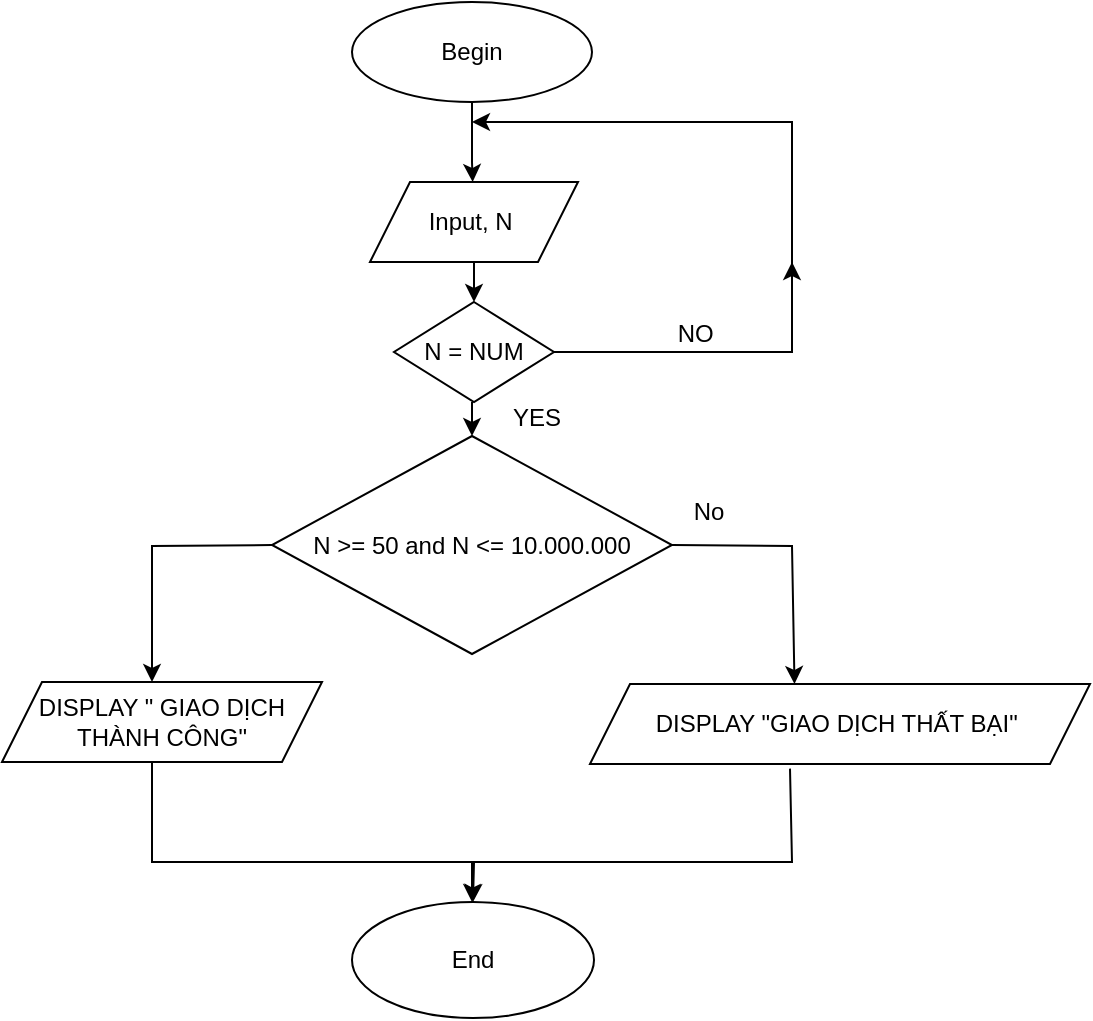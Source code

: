 <mxfile version="16.6.5" type="device"><diagram id="C5RBs43oDa-KdzZeNtuy" name="Page-1"><mxGraphModel dx="781" dy="502" grid="1" gridSize="10" guides="1" tooltips="1" connect="1" arrows="1" fold="1" page="1" pageScale="1" pageWidth="827" pageHeight="1169" math="0" shadow="0"><root><mxCell id="WIyWlLk6GJQsqaUBKTNV-0"/><mxCell id="WIyWlLk6GJQsqaUBKTNV-1" parent="WIyWlLk6GJQsqaUBKTNV-0"/><mxCell id="aZWTh5sb5qi0iU4DnKCR-0" value="Begin" style="ellipse;whiteSpace=wrap;html=1;" vertex="1" parent="WIyWlLk6GJQsqaUBKTNV-1"><mxGeometry x="260" y="230" width="120" height="50" as="geometry"/></mxCell><mxCell id="aZWTh5sb5qi0iU4DnKCR-5" value="N &amp;gt;= 50 and N &amp;lt;= 10.000.000" style="rhombus;whiteSpace=wrap;html=1;" vertex="1" parent="WIyWlLk6GJQsqaUBKTNV-1"><mxGeometry x="220" y="447" width="200" height="109" as="geometry"/></mxCell><mxCell id="aZWTh5sb5qi0iU4DnKCR-7" value="DISPLAY &quot; GIAO DỊCH THÀNH CÔNG&quot;" style="shape=parallelogram;perimeter=parallelogramPerimeter;whiteSpace=wrap;html=1;fixedSize=1;" vertex="1" parent="WIyWlLk6GJQsqaUBKTNV-1"><mxGeometry x="85" y="570" width="160" height="40" as="geometry"/></mxCell><mxCell id="aZWTh5sb5qi0iU4DnKCR-8" value="DISPLAY &quot;GIAO DỊCH THẤT BẠI&quot;&amp;nbsp;" style="shape=parallelogram;perimeter=parallelogramPerimeter;whiteSpace=wrap;html=1;fixedSize=1;" vertex="1" parent="WIyWlLk6GJQsqaUBKTNV-1"><mxGeometry x="379" y="571" width="250" height="40" as="geometry"/></mxCell><mxCell id="aZWTh5sb5qi0iU4DnKCR-11" value="" style="endArrow=classic;html=1;rounded=0;exitX=0.5;exitY=1;exitDx=0;exitDy=0;" edge="1" parent="WIyWlLk6GJQsqaUBKTNV-1" source="aZWTh5sb5qi0iU4DnKCR-0" target="aZWTh5sb5qi0iU4DnKCR-1"><mxGeometry width="50" height="50" relative="1" as="geometry"><mxPoint x="310" y="340" as="sourcePoint"/><mxPoint x="360" y="290" as="targetPoint"/><Array as="points"><mxPoint x="320" y="310"/></Array></mxGeometry></mxCell><mxCell id="aZWTh5sb5qi0iU4DnKCR-1" value="Input, N&amp;nbsp;" style="shape=parallelogram;perimeter=parallelogramPerimeter;whiteSpace=wrap;html=1;fixedSize=1;" vertex="1" parent="WIyWlLk6GJQsqaUBKTNV-1"><mxGeometry x="269" y="320" width="104" height="40" as="geometry"/></mxCell><mxCell id="aZWTh5sb5qi0iU4DnKCR-27" value="No" style="text;html=1;align=center;verticalAlign=middle;resizable=0;points=[];autosize=1;strokeColor=none;fillColor=none;" vertex="1" parent="WIyWlLk6GJQsqaUBKTNV-1"><mxGeometry x="423" y="475" width="30" height="20" as="geometry"/></mxCell><mxCell id="aZWTh5sb5qi0iU4DnKCR-10" value="End" style="ellipse;whiteSpace=wrap;html=1;" vertex="1" parent="WIyWlLk6GJQsqaUBKTNV-1"><mxGeometry x="260" y="680" width="121" height="58" as="geometry"/></mxCell><mxCell id="aZWTh5sb5qi0iU4DnKCR-33" value="N = NUM" style="rhombus;whiteSpace=wrap;html=1;" vertex="1" parent="WIyWlLk6GJQsqaUBKTNV-1"><mxGeometry x="281" y="380" width="80" height="50" as="geometry"/></mxCell><mxCell id="aZWTh5sb5qi0iU4DnKCR-35" value="" style="endArrow=classic;html=1;rounded=0;entryX=0.5;entryY=0;entryDx=0;entryDy=0;exitX=0.5;exitY=1;exitDx=0;exitDy=0;" edge="1" parent="WIyWlLk6GJQsqaUBKTNV-1" source="aZWTh5sb5qi0iU4DnKCR-1" target="aZWTh5sb5qi0iU4DnKCR-33"><mxGeometry width="50" height="50" relative="1" as="geometry"><mxPoint x="300" y="500" as="sourcePoint"/><mxPoint x="350" y="450" as="targetPoint"/></mxGeometry></mxCell><mxCell id="aZWTh5sb5qi0iU4DnKCR-36" value="" style="endArrow=classic;html=1;rounded=0;entryX=0.5;entryY=0;entryDx=0;entryDy=0;" edge="1" parent="WIyWlLk6GJQsqaUBKTNV-1" target="aZWTh5sb5qi0iU4DnKCR-5"><mxGeometry width="50" height="50" relative="1" as="geometry"><mxPoint x="320" y="430" as="sourcePoint"/><mxPoint x="370" y="380" as="targetPoint"/></mxGeometry></mxCell><mxCell id="aZWTh5sb5qi0iU4DnKCR-37" value="" style="endArrow=classic;html=1;rounded=0;exitX=1;exitY=0.5;exitDx=0;exitDy=0;" edge="1" parent="WIyWlLk6GJQsqaUBKTNV-1" source="aZWTh5sb5qi0iU4DnKCR-33"><mxGeometry width="50" height="50" relative="1" as="geometry"><mxPoint x="380" y="450" as="sourcePoint"/><mxPoint x="480" y="360" as="targetPoint"/><Array as="points"><mxPoint x="480" y="405"/></Array></mxGeometry></mxCell><mxCell id="aZWTh5sb5qi0iU4DnKCR-39" value="" style="endArrow=classic;html=1;rounded=0;" edge="1" parent="WIyWlLk6GJQsqaUBKTNV-1"><mxGeometry width="50" height="50" relative="1" as="geometry"><mxPoint x="480" y="370" as="sourcePoint"/><mxPoint x="320" y="290" as="targetPoint"/><Array as="points"><mxPoint x="480" y="290"/></Array></mxGeometry></mxCell><mxCell id="aZWTh5sb5qi0iU4DnKCR-40" value="NO&amp;nbsp;&lt;br&gt;" style="text;html=1;align=center;verticalAlign=middle;resizable=0;points=[];autosize=1;strokeColor=none;fillColor=none;" vertex="1" parent="WIyWlLk6GJQsqaUBKTNV-1"><mxGeometry x="413" y="386" width="40" height="20" as="geometry"/></mxCell><mxCell id="aZWTh5sb5qi0iU4DnKCR-41" value="YES" style="text;html=1;align=center;verticalAlign=middle;resizable=0;points=[];autosize=1;strokeColor=none;fillColor=none;" vertex="1" parent="WIyWlLk6GJQsqaUBKTNV-1"><mxGeometry x="332" y="428" width="40" height="20" as="geometry"/></mxCell><mxCell id="aZWTh5sb5qi0iU4DnKCR-44" value="" style="endArrow=classic;html=1;rounded=0;entryX=0.5;entryY=0;entryDx=0;entryDy=0;" edge="1" parent="WIyWlLk6GJQsqaUBKTNV-1" target="aZWTh5sb5qi0iU4DnKCR-10"><mxGeometry width="50" height="50" relative="1" as="geometry"><mxPoint x="160" y="610" as="sourcePoint"/><mxPoint x="350" y="580" as="targetPoint"/><Array as="points"><mxPoint x="160" y="660"/><mxPoint x="321" y="660"/></Array></mxGeometry></mxCell><mxCell id="aZWTh5sb5qi0iU4DnKCR-47" value="" style="endArrow=classic;html=1;rounded=0;exitX=1;exitY=0.5;exitDx=0;exitDy=0;entryX=0.409;entryY=0;entryDx=0;entryDy=0;entryPerimeter=0;" edge="1" parent="WIyWlLk6GJQsqaUBKTNV-1" source="aZWTh5sb5qi0iU4DnKCR-5" target="aZWTh5sb5qi0iU4DnKCR-8"><mxGeometry width="50" height="50" relative="1" as="geometry"><mxPoint x="500" y="510" as="sourcePoint"/><mxPoint x="550" y="460" as="targetPoint"/><Array as="points"><mxPoint x="480" y="502"/></Array></mxGeometry></mxCell><mxCell id="aZWTh5sb5qi0iU4DnKCR-48" value="" style="endArrow=classic;html=1;rounded=0;exitX=0;exitY=0.5;exitDx=0;exitDy=0;" edge="1" parent="WIyWlLk6GJQsqaUBKTNV-1" source="aZWTh5sb5qi0iU4DnKCR-5"><mxGeometry width="50" height="50" relative="1" as="geometry"><mxPoint x="270" y="500" as="sourcePoint"/><mxPoint x="160" y="570" as="targetPoint"/><Array as="points"><mxPoint x="160" y="502"/></Array></mxGeometry></mxCell><mxCell id="aZWTh5sb5qi0iU4DnKCR-49" value="" style="endArrow=classic;html=1;rounded=0;exitX=0.4;exitY=1.058;exitDx=0;exitDy=0;exitPerimeter=0;" edge="1" parent="WIyWlLk6GJQsqaUBKTNV-1" source="aZWTh5sb5qi0iU4DnKCR-8"><mxGeometry width="50" height="50" relative="1" as="geometry"><mxPoint x="270" y="500" as="sourcePoint"/><mxPoint x="320" y="680" as="targetPoint"/><Array as="points"><mxPoint x="480" y="660"/><mxPoint x="320" y="660"/></Array></mxGeometry></mxCell></root></mxGraphModel></diagram></mxfile>